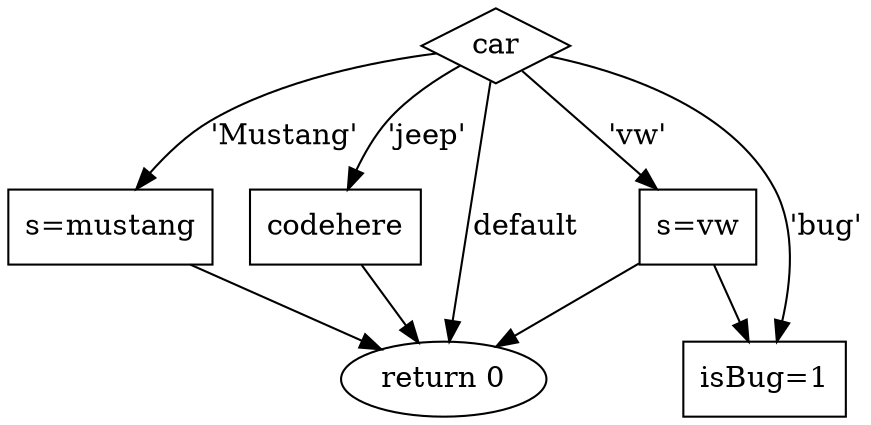 digraph{
 node[shape = rectangle]
 
0[label = "car" shape = diamond]
0->1[label ="'jeep'"]
1[label = "codehere"]
1->-1
-1[label = "return 0",shape=oval]
0->2[label ="'Mustang'"]
2[label = "s=mustang"]
2->-1
-1[label = "return 0",shape=oval]
0->3[label ="'bug'"]
3[label = "isBug=1"]
4->3
0->4[label ="'vw'"]
4[label = "s=vw"]
4->-1
-1[label = "return 0",shape=oval]
0->-1[label = "default"]
}
